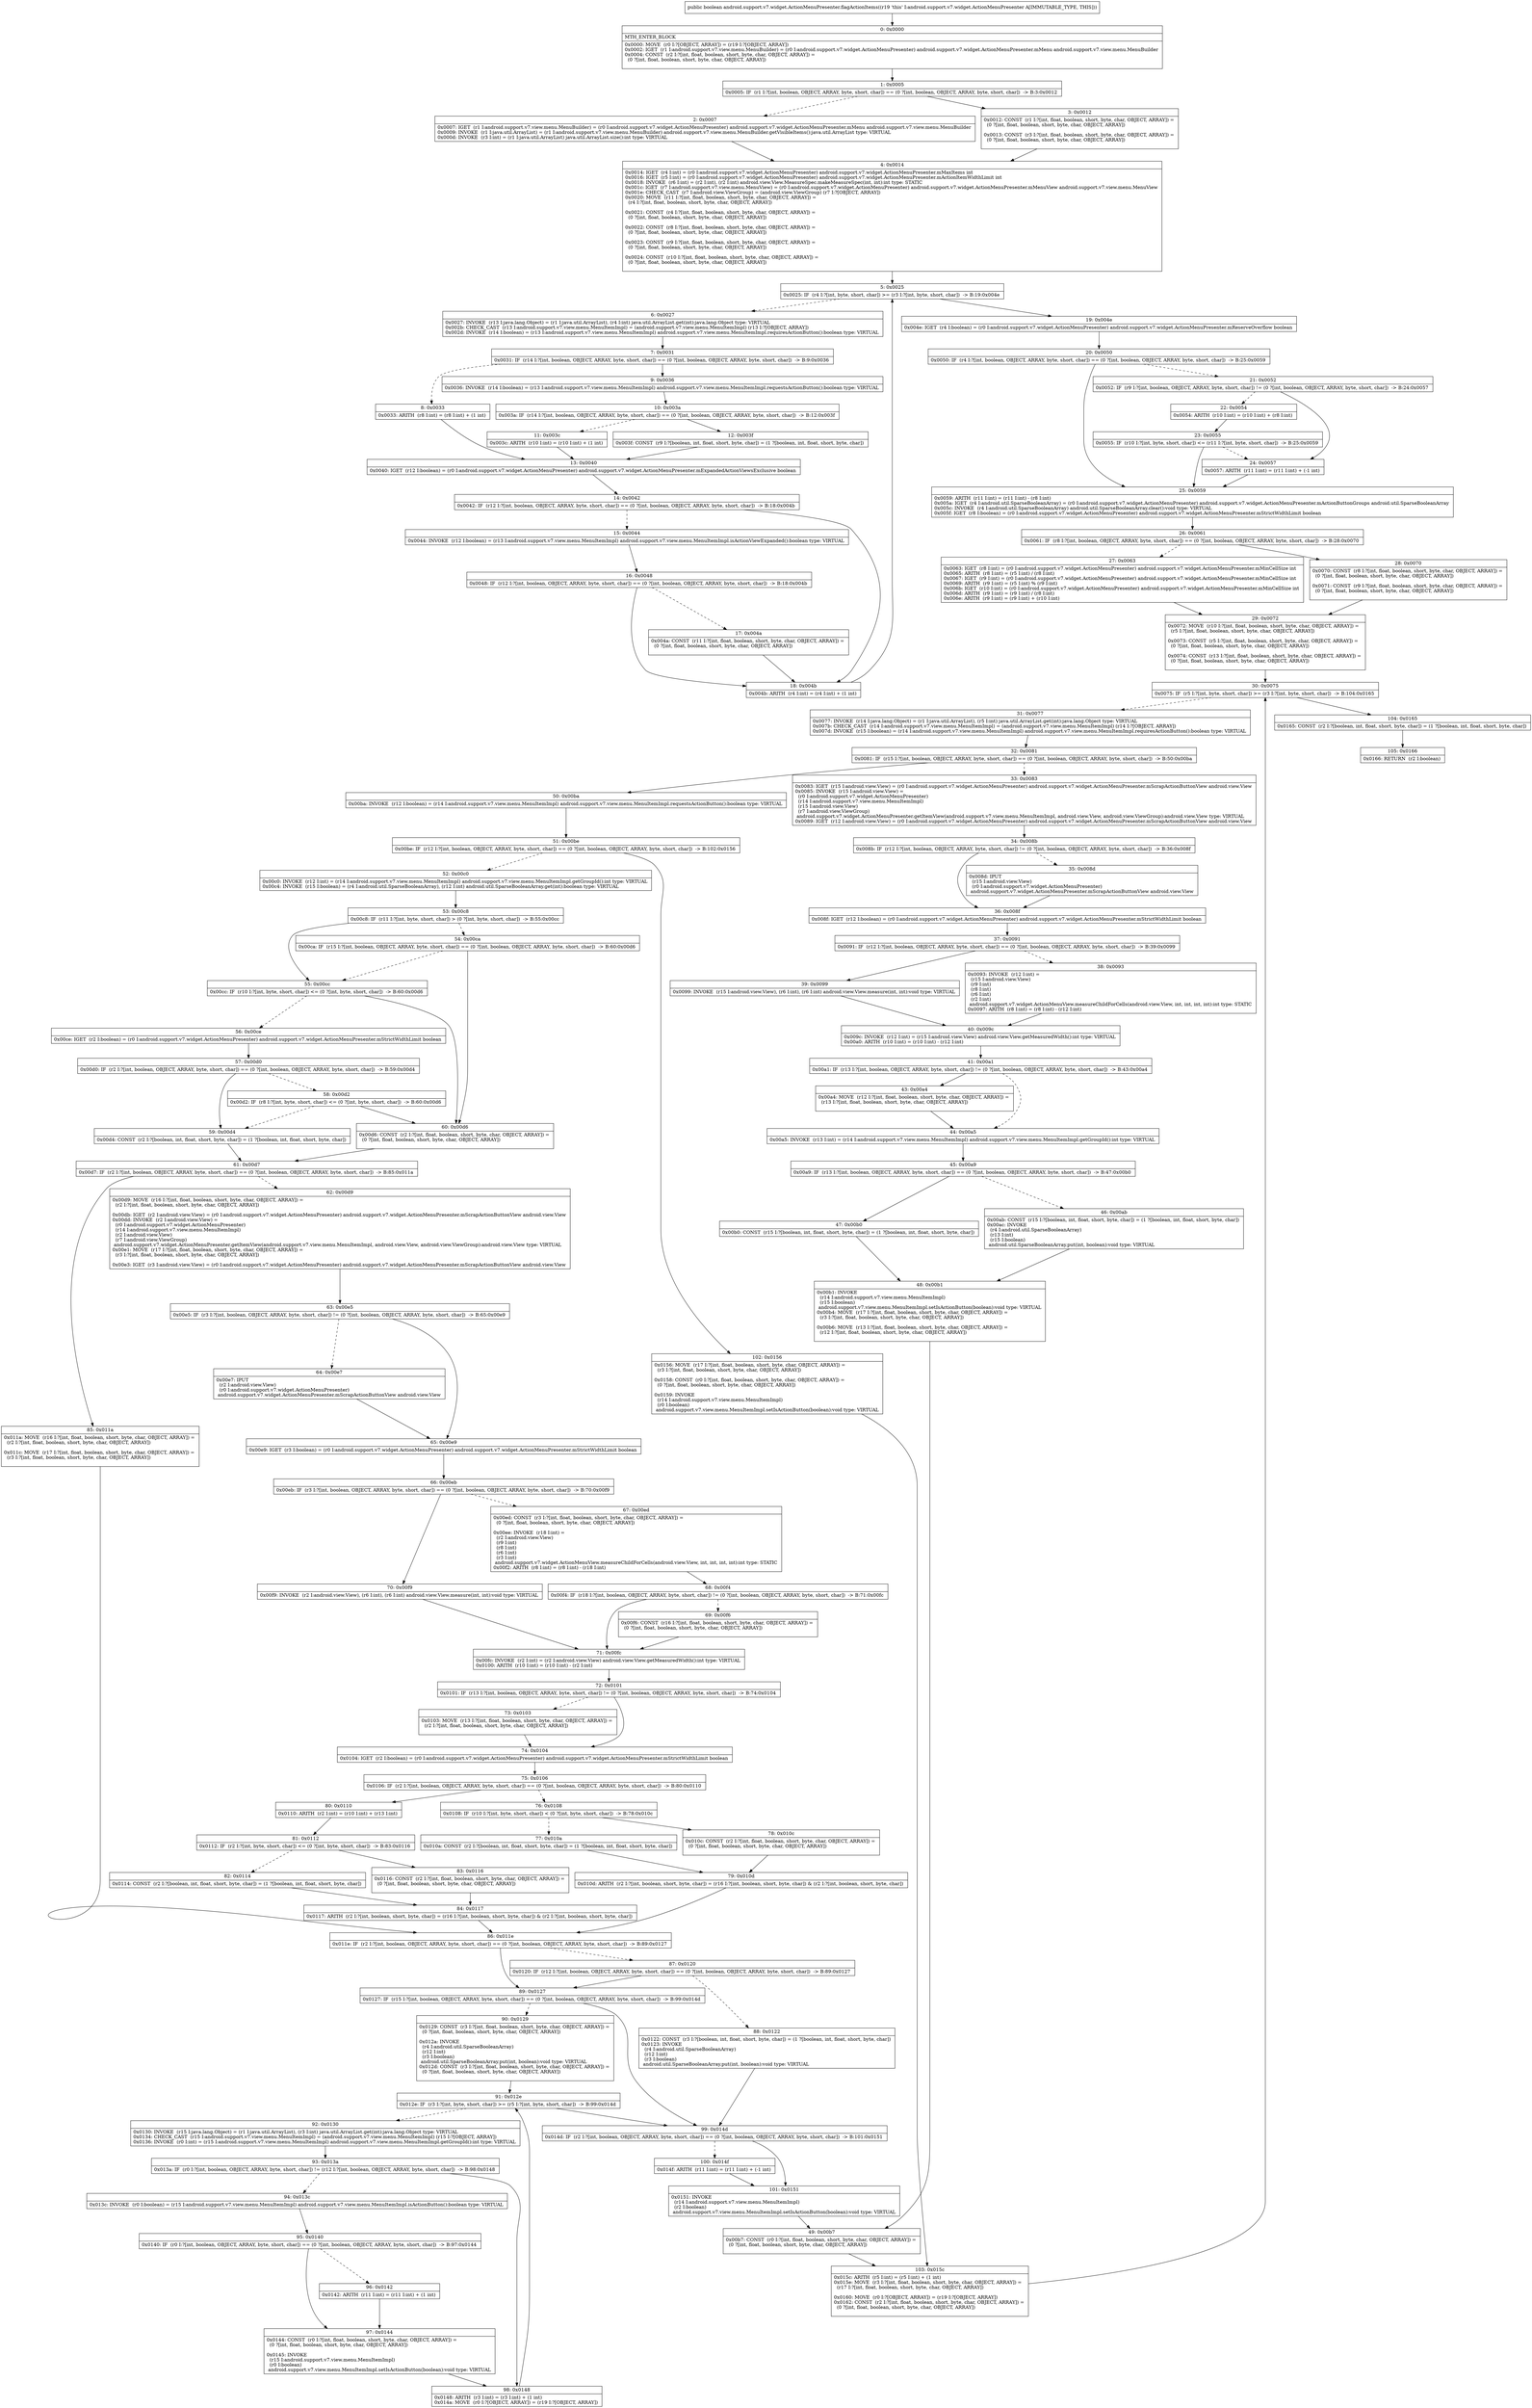 digraph "CFG forandroid.support.v7.widget.ActionMenuPresenter.flagActionItems()Z" {
Node_0 [shape=record,label="{0\:\ 0x0000|MTH_ENTER_BLOCK\l|0x0000: MOVE  (r0 I:?[OBJECT, ARRAY]) = (r19 I:?[OBJECT, ARRAY]) \l0x0002: IGET  (r1 I:android.support.v7.view.menu.MenuBuilder) = (r0 I:android.support.v7.widget.ActionMenuPresenter) android.support.v7.widget.ActionMenuPresenter.mMenu android.support.v7.view.menu.MenuBuilder \l0x0004: CONST  (r2 I:?[int, float, boolean, short, byte, char, OBJECT, ARRAY]) = \l  (0 ?[int, float, boolean, short, byte, char, OBJECT, ARRAY])\l \l}"];
Node_1 [shape=record,label="{1\:\ 0x0005|0x0005: IF  (r1 I:?[int, boolean, OBJECT, ARRAY, byte, short, char]) == (0 ?[int, boolean, OBJECT, ARRAY, byte, short, char])  \-\> B:3:0x0012 \l}"];
Node_2 [shape=record,label="{2\:\ 0x0007|0x0007: IGET  (r1 I:android.support.v7.view.menu.MenuBuilder) = (r0 I:android.support.v7.widget.ActionMenuPresenter) android.support.v7.widget.ActionMenuPresenter.mMenu android.support.v7.view.menu.MenuBuilder \l0x0009: INVOKE  (r1 I:java.util.ArrayList) = (r1 I:android.support.v7.view.menu.MenuBuilder) android.support.v7.view.menu.MenuBuilder.getVisibleItems():java.util.ArrayList type: VIRTUAL \l0x000d: INVOKE  (r3 I:int) = (r1 I:java.util.ArrayList) java.util.ArrayList.size():int type: VIRTUAL \l}"];
Node_3 [shape=record,label="{3\:\ 0x0012|0x0012: CONST  (r1 I:?[int, float, boolean, short, byte, char, OBJECT, ARRAY]) = \l  (0 ?[int, float, boolean, short, byte, char, OBJECT, ARRAY])\l \l0x0013: CONST  (r3 I:?[int, float, boolean, short, byte, char, OBJECT, ARRAY]) = \l  (0 ?[int, float, boolean, short, byte, char, OBJECT, ARRAY])\l \l}"];
Node_4 [shape=record,label="{4\:\ 0x0014|0x0014: IGET  (r4 I:int) = (r0 I:android.support.v7.widget.ActionMenuPresenter) android.support.v7.widget.ActionMenuPresenter.mMaxItems int \l0x0016: IGET  (r5 I:int) = (r0 I:android.support.v7.widget.ActionMenuPresenter) android.support.v7.widget.ActionMenuPresenter.mActionItemWidthLimit int \l0x0018: INVOKE  (r6 I:int) = (r2 I:int), (r2 I:int) android.view.View.MeasureSpec.makeMeasureSpec(int, int):int type: STATIC \l0x001c: IGET  (r7 I:android.support.v7.view.menu.MenuView) = (r0 I:android.support.v7.widget.ActionMenuPresenter) android.support.v7.widget.ActionMenuPresenter.mMenuView android.support.v7.view.menu.MenuView \l0x001e: CHECK_CAST  (r7 I:android.view.ViewGroup) = (android.view.ViewGroup) (r7 I:?[OBJECT, ARRAY]) \l0x0020: MOVE  (r11 I:?[int, float, boolean, short, byte, char, OBJECT, ARRAY]) = \l  (r4 I:?[int, float, boolean, short, byte, char, OBJECT, ARRAY])\l \l0x0021: CONST  (r4 I:?[int, float, boolean, short, byte, char, OBJECT, ARRAY]) = \l  (0 ?[int, float, boolean, short, byte, char, OBJECT, ARRAY])\l \l0x0022: CONST  (r8 I:?[int, float, boolean, short, byte, char, OBJECT, ARRAY]) = \l  (0 ?[int, float, boolean, short, byte, char, OBJECT, ARRAY])\l \l0x0023: CONST  (r9 I:?[int, float, boolean, short, byte, char, OBJECT, ARRAY]) = \l  (0 ?[int, float, boolean, short, byte, char, OBJECT, ARRAY])\l \l0x0024: CONST  (r10 I:?[int, float, boolean, short, byte, char, OBJECT, ARRAY]) = \l  (0 ?[int, float, boolean, short, byte, char, OBJECT, ARRAY])\l \l}"];
Node_5 [shape=record,label="{5\:\ 0x0025|0x0025: IF  (r4 I:?[int, byte, short, char]) \>= (r3 I:?[int, byte, short, char])  \-\> B:19:0x004e \l}"];
Node_6 [shape=record,label="{6\:\ 0x0027|0x0027: INVOKE  (r13 I:java.lang.Object) = (r1 I:java.util.ArrayList), (r4 I:int) java.util.ArrayList.get(int):java.lang.Object type: VIRTUAL \l0x002b: CHECK_CAST  (r13 I:android.support.v7.view.menu.MenuItemImpl) = (android.support.v7.view.menu.MenuItemImpl) (r13 I:?[OBJECT, ARRAY]) \l0x002d: INVOKE  (r14 I:boolean) = (r13 I:android.support.v7.view.menu.MenuItemImpl) android.support.v7.view.menu.MenuItemImpl.requiresActionButton():boolean type: VIRTUAL \l}"];
Node_7 [shape=record,label="{7\:\ 0x0031|0x0031: IF  (r14 I:?[int, boolean, OBJECT, ARRAY, byte, short, char]) == (0 ?[int, boolean, OBJECT, ARRAY, byte, short, char])  \-\> B:9:0x0036 \l}"];
Node_8 [shape=record,label="{8\:\ 0x0033|0x0033: ARITH  (r8 I:int) = (r8 I:int) + (1 int) \l}"];
Node_9 [shape=record,label="{9\:\ 0x0036|0x0036: INVOKE  (r14 I:boolean) = (r13 I:android.support.v7.view.menu.MenuItemImpl) android.support.v7.view.menu.MenuItemImpl.requestsActionButton():boolean type: VIRTUAL \l}"];
Node_10 [shape=record,label="{10\:\ 0x003a|0x003a: IF  (r14 I:?[int, boolean, OBJECT, ARRAY, byte, short, char]) == (0 ?[int, boolean, OBJECT, ARRAY, byte, short, char])  \-\> B:12:0x003f \l}"];
Node_11 [shape=record,label="{11\:\ 0x003c|0x003c: ARITH  (r10 I:int) = (r10 I:int) + (1 int) \l}"];
Node_12 [shape=record,label="{12\:\ 0x003f|0x003f: CONST  (r9 I:?[boolean, int, float, short, byte, char]) = (1 ?[boolean, int, float, short, byte, char]) \l}"];
Node_13 [shape=record,label="{13\:\ 0x0040|0x0040: IGET  (r12 I:boolean) = (r0 I:android.support.v7.widget.ActionMenuPresenter) android.support.v7.widget.ActionMenuPresenter.mExpandedActionViewsExclusive boolean \l}"];
Node_14 [shape=record,label="{14\:\ 0x0042|0x0042: IF  (r12 I:?[int, boolean, OBJECT, ARRAY, byte, short, char]) == (0 ?[int, boolean, OBJECT, ARRAY, byte, short, char])  \-\> B:18:0x004b \l}"];
Node_15 [shape=record,label="{15\:\ 0x0044|0x0044: INVOKE  (r12 I:boolean) = (r13 I:android.support.v7.view.menu.MenuItemImpl) android.support.v7.view.menu.MenuItemImpl.isActionViewExpanded():boolean type: VIRTUAL \l}"];
Node_16 [shape=record,label="{16\:\ 0x0048|0x0048: IF  (r12 I:?[int, boolean, OBJECT, ARRAY, byte, short, char]) == (0 ?[int, boolean, OBJECT, ARRAY, byte, short, char])  \-\> B:18:0x004b \l}"];
Node_17 [shape=record,label="{17\:\ 0x004a|0x004a: CONST  (r11 I:?[int, float, boolean, short, byte, char, OBJECT, ARRAY]) = \l  (0 ?[int, float, boolean, short, byte, char, OBJECT, ARRAY])\l \l}"];
Node_18 [shape=record,label="{18\:\ 0x004b|0x004b: ARITH  (r4 I:int) = (r4 I:int) + (1 int) \l}"];
Node_19 [shape=record,label="{19\:\ 0x004e|0x004e: IGET  (r4 I:boolean) = (r0 I:android.support.v7.widget.ActionMenuPresenter) android.support.v7.widget.ActionMenuPresenter.mReserveOverflow boolean \l}"];
Node_20 [shape=record,label="{20\:\ 0x0050|0x0050: IF  (r4 I:?[int, boolean, OBJECT, ARRAY, byte, short, char]) == (0 ?[int, boolean, OBJECT, ARRAY, byte, short, char])  \-\> B:25:0x0059 \l}"];
Node_21 [shape=record,label="{21\:\ 0x0052|0x0052: IF  (r9 I:?[int, boolean, OBJECT, ARRAY, byte, short, char]) != (0 ?[int, boolean, OBJECT, ARRAY, byte, short, char])  \-\> B:24:0x0057 \l}"];
Node_22 [shape=record,label="{22\:\ 0x0054|0x0054: ARITH  (r10 I:int) = (r10 I:int) + (r8 I:int) \l}"];
Node_23 [shape=record,label="{23\:\ 0x0055|0x0055: IF  (r10 I:?[int, byte, short, char]) \<= (r11 I:?[int, byte, short, char])  \-\> B:25:0x0059 \l}"];
Node_24 [shape=record,label="{24\:\ 0x0057|0x0057: ARITH  (r11 I:int) = (r11 I:int) + (\-1 int) \l}"];
Node_25 [shape=record,label="{25\:\ 0x0059|0x0059: ARITH  (r11 I:int) = (r11 I:int) \- (r8 I:int) \l0x005a: IGET  (r4 I:android.util.SparseBooleanArray) = (r0 I:android.support.v7.widget.ActionMenuPresenter) android.support.v7.widget.ActionMenuPresenter.mActionButtonGroups android.util.SparseBooleanArray \l0x005c: INVOKE  (r4 I:android.util.SparseBooleanArray) android.util.SparseBooleanArray.clear():void type: VIRTUAL \l0x005f: IGET  (r8 I:boolean) = (r0 I:android.support.v7.widget.ActionMenuPresenter) android.support.v7.widget.ActionMenuPresenter.mStrictWidthLimit boolean \l}"];
Node_26 [shape=record,label="{26\:\ 0x0061|0x0061: IF  (r8 I:?[int, boolean, OBJECT, ARRAY, byte, short, char]) == (0 ?[int, boolean, OBJECT, ARRAY, byte, short, char])  \-\> B:28:0x0070 \l}"];
Node_27 [shape=record,label="{27\:\ 0x0063|0x0063: IGET  (r8 I:int) = (r0 I:android.support.v7.widget.ActionMenuPresenter) android.support.v7.widget.ActionMenuPresenter.mMinCellSize int \l0x0065: ARITH  (r8 I:int) = (r5 I:int) \/ (r8 I:int) \l0x0067: IGET  (r9 I:int) = (r0 I:android.support.v7.widget.ActionMenuPresenter) android.support.v7.widget.ActionMenuPresenter.mMinCellSize int \l0x0069: ARITH  (r9 I:int) = (r5 I:int) % (r9 I:int) \l0x006b: IGET  (r10 I:int) = (r0 I:android.support.v7.widget.ActionMenuPresenter) android.support.v7.widget.ActionMenuPresenter.mMinCellSize int \l0x006d: ARITH  (r9 I:int) = (r9 I:int) \/ (r8 I:int) \l0x006e: ARITH  (r9 I:int) = (r9 I:int) + (r10 I:int) \l}"];
Node_28 [shape=record,label="{28\:\ 0x0070|0x0070: CONST  (r8 I:?[int, float, boolean, short, byte, char, OBJECT, ARRAY]) = \l  (0 ?[int, float, boolean, short, byte, char, OBJECT, ARRAY])\l \l0x0071: CONST  (r9 I:?[int, float, boolean, short, byte, char, OBJECT, ARRAY]) = \l  (0 ?[int, float, boolean, short, byte, char, OBJECT, ARRAY])\l \l}"];
Node_29 [shape=record,label="{29\:\ 0x0072|0x0072: MOVE  (r10 I:?[int, float, boolean, short, byte, char, OBJECT, ARRAY]) = \l  (r5 I:?[int, float, boolean, short, byte, char, OBJECT, ARRAY])\l \l0x0073: CONST  (r5 I:?[int, float, boolean, short, byte, char, OBJECT, ARRAY]) = \l  (0 ?[int, float, boolean, short, byte, char, OBJECT, ARRAY])\l \l0x0074: CONST  (r13 I:?[int, float, boolean, short, byte, char, OBJECT, ARRAY]) = \l  (0 ?[int, float, boolean, short, byte, char, OBJECT, ARRAY])\l \l}"];
Node_30 [shape=record,label="{30\:\ 0x0075|0x0075: IF  (r5 I:?[int, byte, short, char]) \>= (r3 I:?[int, byte, short, char])  \-\> B:104:0x0165 \l}"];
Node_31 [shape=record,label="{31\:\ 0x0077|0x0077: INVOKE  (r14 I:java.lang.Object) = (r1 I:java.util.ArrayList), (r5 I:int) java.util.ArrayList.get(int):java.lang.Object type: VIRTUAL \l0x007b: CHECK_CAST  (r14 I:android.support.v7.view.menu.MenuItemImpl) = (android.support.v7.view.menu.MenuItemImpl) (r14 I:?[OBJECT, ARRAY]) \l0x007d: INVOKE  (r15 I:boolean) = (r14 I:android.support.v7.view.menu.MenuItemImpl) android.support.v7.view.menu.MenuItemImpl.requiresActionButton():boolean type: VIRTUAL \l}"];
Node_32 [shape=record,label="{32\:\ 0x0081|0x0081: IF  (r15 I:?[int, boolean, OBJECT, ARRAY, byte, short, char]) == (0 ?[int, boolean, OBJECT, ARRAY, byte, short, char])  \-\> B:50:0x00ba \l}"];
Node_33 [shape=record,label="{33\:\ 0x0083|0x0083: IGET  (r15 I:android.view.View) = (r0 I:android.support.v7.widget.ActionMenuPresenter) android.support.v7.widget.ActionMenuPresenter.mScrapActionButtonView android.view.View \l0x0085: INVOKE  (r15 I:android.view.View) = \l  (r0 I:android.support.v7.widget.ActionMenuPresenter)\l  (r14 I:android.support.v7.view.menu.MenuItemImpl)\l  (r15 I:android.view.View)\l  (r7 I:android.view.ViewGroup)\l android.support.v7.widget.ActionMenuPresenter.getItemView(android.support.v7.view.menu.MenuItemImpl, android.view.View, android.view.ViewGroup):android.view.View type: VIRTUAL \l0x0089: IGET  (r12 I:android.view.View) = (r0 I:android.support.v7.widget.ActionMenuPresenter) android.support.v7.widget.ActionMenuPresenter.mScrapActionButtonView android.view.View \l}"];
Node_34 [shape=record,label="{34\:\ 0x008b|0x008b: IF  (r12 I:?[int, boolean, OBJECT, ARRAY, byte, short, char]) != (0 ?[int, boolean, OBJECT, ARRAY, byte, short, char])  \-\> B:36:0x008f \l}"];
Node_35 [shape=record,label="{35\:\ 0x008d|0x008d: IPUT  \l  (r15 I:android.view.View)\l  (r0 I:android.support.v7.widget.ActionMenuPresenter)\l android.support.v7.widget.ActionMenuPresenter.mScrapActionButtonView android.view.View \l}"];
Node_36 [shape=record,label="{36\:\ 0x008f|0x008f: IGET  (r12 I:boolean) = (r0 I:android.support.v7.widget.ActionMenuPresenter) android.support.v7.widget.ActionMenuPresenter.mStrictWidthLimit boolean \l}"];
Node_37 [shape=record,label="{37\:\ 0x0091|0x0091: IF  (r12 I:?[int, boolean, OBJECT, ARRAY, byte, short, char]) == (0 ?[int, boolean, OBJECT, ARRAY, byte, short, char])  \-\> B:39:0x0099 \l}"];
Node_38 [shape=record,label="{38\:\ 0x0093|0x0093: INVOKE  (r12 I:int) = \l  (r15 I:android.view.View)\l  (r9 I:int)\l  (r8 I:int)\l  (r6 I:int)\l  (r2 I:int)\l android.support.v7.widget.ActionMenuView.measureChildForCells(android.view.View, int, int, int, int):int type: STATIC \l0x0097: ARITH  (r8 I:int) = (r8 I:int) \- (r12 I:int) \l}"];
Node_39 [shape=record,label="{39\:\ 0x0099|0x0099: INVOKE  (r15 I:android.view.View), (r6 I:int), (r6 I:int) android.view.View.measure(int, int):void type: VIRTUAL \l}"];
Node_40 [shape=record,label="{40\:\ 0x009c|0x009c: INVOKE  (r12 I:int) = (r15 I:android.view.View) android.view.View.getMeasuredWidth():int type: VIRTUAL \l0x00a0: ARITH  (r10 I:int) = (r10 I:int) \- (r12 I:int) \l}"];
Node_41 [shape=record,label="{41\:\ 0x00a1|0x00a1: IF  (r13 I:?[int, boolean, OBJECT, ARRAY, byte, short, char]) != (0 ?[int, boolean, OBJECT, ARRAY, byte, short, char])  \-\> B:43:0x00a4 \l}"];
Node_43 [shape=record,label="{43\:\ 0x00a4|0x00a4: MOVE  (r12 I:?[int, float, boolean, short, byte, char, OBJECT, ARRAY]) = \l  (r13 I:?[int, float, boolean, short, byte, char, OBJECT, ARRAY])\l \l}"];
Node_44 [shape=record,label="{44\:\ 0x00a5|0x00a5: INVOKE  (r13 I:int) = (r14 I:android.support.v7.view.menu.MenuItemImpl) android.support.v7.view.menu.MenuItemImpl.getGroupId():int type: VIRTUAL \l}"];
Node_45 [shape=record,label="{45\:\ 0x00a9|0x00a9: IF  (r13 I:?[int, boolean, OBJECT, ARRAY, byte, short, char]) == (0 ?[int, boolean, OBJECT, ARRAY, byte, short, char])  \-\> B:47:0x00b0 \l}"];
Node_46 [shape=record,label="{46\:\ 0x00ab|0x00ab: CONST  (r15 I:?[boolean, int, float, short, byte, char]) = (1 ?[boolean, int, float, short, byte, char]) \l0x00ac: INVOKE  \l  (r4 I:android.util.SparseBooleanArray)\l  (r13 I:int)\l  (r15 I:boolean)\l android.util.SparseBooleanArray.put(int, boolean):void type: VIRTUAL \l}"];
Node_47 [shape=record,label="{47\:\ 0x00b0|0x00b0: CONST  (r15 I:?[boolean, int, float, short, byte, char]) = (1 ?[boolean, int, float, short, byte, char]) \l}"];
Node_48 [shape=record,label="{48\:\ 0x00b1|0x00b1: INVOKE  \l  (r14 I:android.support.v7.view.menu.MenuItemImpl)\l  (r15 I:boolean)\l android.support.v7.view.menu.MenuItemImpl.setIsActionButton(boolean):void type: VIRTUAL \l0x00b4: MOVE  (r17 I:?[int, float, boolean, short, byte, char, OBJECT, ARRAY]) = \l  (r3 I:?[int, float, boolean, short, byte, char, OBJECT, ARRAY])\l \l0x00b6: MOVE  (r13 I:?[int, float, boolean, short, byte, char, OBJECT, ARRAY]) = \l  (r12 I:?[int, float, boolean, short, byte, char, OBJECT, ARRAY])\l \l}"];
Node_49 [shape=record,label="{49\:\ 0x00b7|0x00b7: CONST  (r0 I:?[int, float, boolean, short, byte, char, OBJECT, ARRAY]) = \l  (0 ?[int, float, boolean, short, byte, char, OBJECT, ARRAY])\l \l}"];
Node_50 [shape=record,label="{50\:\ 0x00ba|0x00ba: INVOKE  (r12 I:boolean) = (r14 I:android.support.v7.view.menu.MenuItemImpl) android.support.v7.view.menu.MenuItemImpl.requestsActionButton():boolean type: VIRTUAL \l}"];
Node_51 [shape=record,label="{51\:\ 0x00be|0x00be: IF  (r12 I:?[int, boolean, OBJECT, ARRAY, byte, short, char]) == (0 ?[int, boolean, OBJECT, ARRAY, byte, short, char])  \-\> B:102:0x0156 \l}"];
Node_52 [shape=record,label="{52\:\ 0x00c0|0x00c0: INVOKE  (r12 I:int) = (r14 I:android.support.v7.view.menu.MenuItemImpl) android.support.v7.view.menu.MenuItemImpl.getGroupId():int type: VIRTUAL \l0x00c4: INVOKE  (r15 I:boolean) = (r4 I:android.util.SparseBooleanArray), (r12 I:int) android.util.SparseBooleanArray.get(int):boolean type: VIRTUAL \l}"];
Node_53 [shape=record,label="{53\:\ 0x00c8|0x00c8: IF  (r11 I:?[int, byte, short, char]) \> (0 ?[int, byte, short, char])  \-\> B:55:0x00cc \l}"];
Node_54 [shape=record,label="{54\:\ 0x00ca|0x00ca: IF  (r15 I:?[int, boolean, OBJECT, ARRAY, byte, short, char]) == (0 ?[int, boolean, OBJECT, ARRAY, byte, short, char])  \-\> B:60:0x00d6 \l}"];
Node_55 [shape=record,label="{55\:\ 0x00cc|0x00cc: IF  (r10 I:?[int, byte, short, char]) \<= (0 ?[int, byte, short, char])  \-\> B:60:0x00d6 \l}"];
Node_56 [shape=record,label="{56\:\ 0x00ce|0x00ce: IGET  (r2 I:boolean) = (r0 I:android.support.v7.widget.ActionMenuPresenter) android.support.v7.widget.ActionMenuPresenter.mStrictWidthLimit boolean \l}"];
Node_57 [shape=record,label="{57\:\ 0x00d0|0x00d0: IF  (r2 I:?[int, boolean, OBJECT, ARRAY, byte, short, char]) == (0 ?[int, boolean, OBJECT, ARRAY, byte, short, char])  \-\> B:59:0x00d4 \l}"];
Node_58 [shape=record,label="{58\:\ 0x00d2|0x00d2: IF  (r8 I:?[int, byte, short, char]) \<= (0 ?[int, byte, short, char])  \-\> B:60:0x00d6 \l}"];
Node_59 [shape=record,label="{59\:\ 0x00d4|0x00d4: CONST  (r2 I:?[boolean, int, float, short, byte, char]) = (1 ?[boolean, int, float, short, byte, char]) \l}"];
Node_60 [shape=record,label="{60\:\ 0x00d6|0x00d6: CONST  (r2 I:?[int, float, boolean, short, byte, char, OBJECT, ARRAY]) = \l  (0 ?[int, float, boolean, short, byte, char, OBJECT, ARRAY])\l \l}"];
Node_61 [shape=record,label="{61\:\ 0x00d7|0x00d7: IF  (r2 I:?[int, boolean, OBJECT, ARRAY, byte, short, char]) == (0 ?[int, boolean, OBJECT, ARRAY, byte, short, char])  \-\> B:85:0x011a \l}"];
Node_62 [shape=record,label="{62\:\ 0x00d9|0x00d9: MOVE  (r16 I:?[int, float, boolean, short, byte, char, OBJECT, ARRAY]) = \l  (r2 I:?[int, float, boolean, short, byte, char, OBJECT, ARRAY])\l \l0x00db: IGET  (r2 I:android.view.View) = (r0 I:android.support.v7.widget.ActionMenuPresenter) android.support.v7.widget.ActionMenuPresenter.mScrapActionButtonView android.view.View \l0x00dd: INVOKE  (r2 I:android.view.View) = \l  (r0 I:android.support.v7.widget.ActionMenuPresenter)\l  (r14 I:android.support.v7.view.menu.MenuItemImpl)\l  (r2 I:android.view.View)\l  (r7 I:android.view.ViewGroup)\l android.support.v7.widget.ActionMenuPresenter.getItemView(android.support.v7.view.menu.MenuItemImpl, android.view.View, android.view.ViewGroup):android.view.View type: VIRTUAL \l0x00e1: MOVE  (r17 I:?[int, float, boolean, short, byte, char, OBJECT, ARRAY]) = \l  (r3 I:?[int, float, boolean, short, byte, char, OBJECT, ARRAY])\l \l0x00e3: IGET  (r3 I:android.view.View) = (r0 I:android.support.v7.widget.ActionMenuPresenter) android.support.v7.widget.ActionMenuPresenter.mScrapActionButtonView android.view.View \l}"];
Node_63 [shape=record,label="{63\:\ 0x00e5|0x00e5: IF  (r3 I:?[int, boolean, OBJECT, ARRAY, byte, short, char]) != (0 ?[int, boolean, OBJECT, ARRAY, byte, short, char])  \-\> B:65:0x00e9 \l}"];
Node_64 [shape=record,label="{64\:\ 0x00e7|0x00e7: IPUT  \l  (r2 I:android.view.View)\l  (r0 I:android.support.v7.widget.ActionMenuPresenter)\l android.support.v7.widget.ActionMenuPresenter.mScrapActionButtonView android.view.View \l}"];
Node_65 [shape=record,label="{65\:\ 0x00e9|0x00e9: IGET  (r3 I:boolean) = (r0 I:android.support.v7.widget.ActionMenuPresenter) android.support.v7.widget.ActionMenuPresenter.mStrictWidthLimit boolean \l}"];
Node_66 [shape=record,label="{66\:\ 0x00eb|0x00eb: IF  (r3 I:?[int, boolean, OBJECT, ARRAY, byte, short, char]) == (0 ?[int, boolean, OBJECT, ARRAY, byte, short, char])  \-\> B:70:0x00f9 \l}"];
Node_67 [shape=record,label="{67\:\ 0x00ed|0x00ed: CONST  (r3 I:?[int, float, boolean, short, byte, char, OBJECT, ARRAY]) = \l  (0 ?[int, float, boolean, short, byte, char, OBJECT, ARRAY])\l \l0x00ee: INVOKE  (r18 I:int) = \l  (r2 I:android.view.View)\l  (r9 I:int)\l  (r8 I:int)\l  (r6 I:int)\l  (r3 I:int)\l android.support.v7.widget.ActionMenuView.measureChildForCells(android.view.View, int, int, int, int):int type: STATIC \l0x00f2: ARITH  (r8 I:int) = (r8 I:int) \- (r18 I:int) \l}"];
Node_68 [shape=record,label="{68\:\ 0x00f4|0x00f4: IF  (r18 I:?[int, boolean, OBJECT, ARRAY, byte, short, char]) != (0 ?[int, boolean, OBJECT, ARRAY, byte, short, char])  \-\> B:71:0x00fc \l}"];
Node_69 [shape=record,label="{69\:\ 0x00f6|0x00f6: CONST  (r16 I:?[int, float, boolean, short, byte, char, OBJECT, ARRAY]) = \l  (0 ?[int, float, boolean, short, byte, char, OBJECT, ARRAY])\l \l}"];
Node_70 [shape=record,label="{70\:\ 0x00f9|0x00f9: INVOKE  (r2 I:android.view.View), (r6 I:int), (r6 I:int) android.view.View.measure(int, int):void type: VIRTUAL \l}"];
Node_71 [shape=record,label="{71\:\ 0x00fc|0x00fc: INVOKE  (r2 I:int) = (r2 I:android.view.View) android.view.View.getMeasuredWidth():int type: VIRTUAL \l0x0100: ARITH  (r10 I:int) = (r10 I:int) \- (r2 I:int) \l}"];
Node_72 [shape=record,label="{72\:\ 0x0101|0x0101: IF  (r13 I:?[int, boolean, OBJECT, ARRAY, byte, short, char]) != (0 ?[int, boolean, OBJECT, ARRAY, byte, short, char])  \-\> B:74:0x0104 \l}"];
Node_73 [shape=record,label="{73\:\ 0x0103|0x0103: MOVE  (r13 I:?[int, float, boolean, short, byte, char, OBJECT, ARRAY]) = \l  (r2 I:?[int, float, boolean, short, byte, char, OBJECT, ARRAY])\l \l}"];
Node_74 [shape=record,label="{74\:\ 0x0104|0x0104: IGET  (r2 I:boolean) = (r0 I:android.support.v7.widget.ActionMenuPresenter) android.support.v7.widget.ActionMenuPresenter.mStrictWidthLimit boolean \l}"];
Node_75 [shape=record,label="{75\:\ 0x0106|0x0106: IF  (r2 I:?[int, boolean, OBJECT, ARRAY, byte, short, char]) == (0 ?[int, boolean, OBJECT, ARRAY, byte, short, char])  \-\> B:80:0x0110 \l}"];
Node_76 [shape=record,label="{76\:\ 0x0108|0x0108: IF  (r10 I:?[int, byte, short, char]) \< (0 ?[int, byte, short, char])  \-\> B:78:0x010c \l}"];
Node_77 [shape=record,label="{77\:\ 0x010a|0x010a: CONST  (r2 I:?[boolean, int, float, short, byte, char]) = (1 ?[boolean, int, float, short, byte, char]) \l}"];
Node_78 [shape=record,label="{78\:\ 0x010c|0x010c: CONST  (r2 I:?[int, float, boolean, short, byte, char, OBJECT, ARRAY]) = \l  (0 ?[int, float, boolean, short, byte, char, OBJECT, ARRAY])\l \l}"];
Node_79 [shape=record,label="{79\:\ 0x010d|0x010d: ARITH  (r2 I:?[int, boolean, short, byte, char]) = (r16 I:?[int, boolean, short, byte, char]) & (r2 I:?[int, boolean, short, byte, char]) \l}"];
Node_80 [shape=record,label="{80\:\ 0x0110|0x0110: ARITH  (r2 I:int) = (r10 I:int) + (r13 I:int) \l}"];
Node_81 [shape=record,label="{81\:\ 0x0112|0x0112: IF  (r2 I:?[int, byte, short, char]) \<= (0 ?[int, byte, short, char])  \-\> B:83:0x0116 \l}"];
Node_82 [shape=record,label="{82\:\ 0x0114|0x0114: CONST  (r2 I:?[boolean, int, float, short, byte, char]) = (1 ?[boolean, int, float, short, byte, char]) \l}"];
Node_83 [shape=record,label="{83\:\ 0x0116|0x0116: CONST  (r2 I:?[int, float, boolean, short, byte, char, OBJECT, ARRAY]) = \l  (0 ?[int, float, boolean, short, byte, char, OBJECT, ARRAY])\l \l}"];
Node_84 [shape=record,label="{84\:\ 0x0117|0x0117: ARITH  (r2 I:?[int, boolean, short, byte, char]) = (r16 I:?[int, boolean, short, byte, char]) & (r2 I:?[int, boolean, short, byte, char]) \l}"];
Node_85 [shape=record,label="{85\:\ 0x011a|0x011a: MOVE  (r16 I:?[int, float, boolean, short, byte, char, OBJECT, ARRAY]) = \l  (r2 I:?[int, float, boolean, short, byte, char, OBJECT, ARRAY])\l \l0x011c: MOVE  (r17 I:?[int, float, boolean, short, byte, char, OBJECT, ARRAY]) = \l  (r3 I:?[int, float, boolean, short, byte, char, OBJECT, ARRAY])\l \l}"];
Node_86 [shape=record,label="{86\:\ 0x011e|0x011e: IF  (r2 I:?[int, boolean, OBJECT, ARRAY, byte, short, char]) == (0 ?[int, boolean, OBJECT, ARRAY, byte, short, char])  \-\> B:89:0x0127 \l}"];
Node_87 [shape=record,label="{87\:\ 0x0120|0x0120: IF  (r12 I:?[int, boolean, OBJECT, ARRAY, byte, short, char]) == (0 ?[int, boolean, OBJECT, ARRAY, byte, short, char])  \-\> B:89:0x0127 \l}"];
Node_88 [shape=record,label="{88\:\ 0x0122|0x0122: CONST  (r3 I:?[boolean, int, float, short, byte, char]) = (1 ?[boolean, int, float, short, byte, char]) \l0x0123: INVOKE  \l  (r4 I:android.util.SparseBooleanArray)\l  (r12 I:int)\l  (r3 I:boolean)\l android.util.SparseBooleanArray.put(int, boolean):void type: VIRTUAL \l}"];
Node_89 [shape=record,label="{89\:\ 0x0127|0x0127: IF  (r15 I:?[int, boolean, OBJECT, ARRAY, byte, short, char]) == (0 ?[int, boolean, OBJECT, ARRAY, byte, short, char])  \-\> B:99:0x014d \l}"];
Node_90 [shape=record,label="{90\:\ 0x0129|0x0129: CONST  (r3 I:?[int, float, boolean, short, byte, char, OBJECT, ARRAY]) = \l  (0 ?[int, float, boolean, short, byte, char, OBJECT, ARRAY])\l \l0x012a: INVOKE  \l  (r4 I:android.util.SparseBooleanArray)\l  (r12 I:int)\l  (r3 I:boolean)\l android.util.SparseBooleanArray.put(int, boolean):void type: VIRTUAL \l0x012d: CONST  (r3 I:?[int, float, boolean, short, byte, char, OBJECT, ARRAY]) = \l  (0 ?[int, float, boolean, short, byte, char, OBJECT, ARRAY])\l \l}"];
Node_91 [shape=record,label="{91\:\ 0x012e|0x012e: IF  (r3 I:?[int, byte, short, char]) \>= (r5 I:?[int, byte, short, char])  \-\> B:99:0x014d \l}"];
Node_92 [shape=record,label="{92\:\ 0x0130|0x0130: INVOKE  (r15 I:java.lang.Object) = (r1 I:java.util.ArrayList), (r3 I:int) java.util.ArrayList.get(int):java.lang.Object type: VIRTUAL \l0x0134: CHECK_CAST  (r15 I:android.support.v7.view.menu.MenuItemImpl) = (android.support.v7.view.menu.MenuItemImpl) (r15 I:?[OBJECT, ARRAY]) \l0x0136: INVOKE  (r0 I:int) = (r15 I:android.support.v7.view.menu.MenuItemImpl) android.support.v7.view.menu.MenuItemImpl.getGroupId():int type: VIRTUAL \l}"];
Node_93 [shape=record,label="{93\:\ 0x013a|0x013a: IF  (r0 I:?[int, boolean, OBJECT, ARRAY, byte, short, char]) != (r12 I:?[int, boolean, OBJECT, ARRAY, byte, short, char])  \-\> B:98:0x0148 \l}"];
Node_94 [shape=record,label="{94\:\ 0x013c|0x013c: INVOKE  (r0 I:boolean) = (r15 I:android.support.v7.view.menu.MenuItemImpl) android.support.v7.view.menu.MenuItemImpl.isActionButton():boolean type: VIRTUAL \l}"];
Node_95 [shape=record,label="{95\:\ 0x0140|0x0140: IF  (r0 I:?[int, boolean, OBJECT, ARRAY, byte, short, char]) == (0 ?[int, boolean, OBJECT, ARRAY, byte, short, char])  \-\> B:97:0x0144 \l}"];
Node_96 [shape=record,label="{96\:\ 0x0142|0x0142: ARITH  (r11 I:int) = (r11 I:int) + (1 int) \l}"];
Node_97 [shape=record,label="{97\:\ 0x0144|0x0144: CONST  (r0 I:?[int, float, boolean, short, byte, char, OBJECT, ARRAY]) = \l  (0 ?[int, float, boolean, short, byte, char, OBJECT, ARRAY])\l \l0x0145: INVOKE  \l  (r15 I:android.support.v7.view.menu.MenuItemImpl)\l  (r0 I:boolean)\l android.support.v7.view.menu.MenuItemImpl.setIsActionButton(boolean):void type: VIRTUAL \l}"];
Node_98 [shape=record,label="{98\:\ 0x0148|0x0148: ARITH  (r3 I:int) = (r3 I:int) + (1 int) \l0x014a: MOVE  (r0 I:?[OBJECT, ARRAY]) = (r19 I:?[OBJECT, ARRAY]) \l}"];
Node_99 [shape=record,label="{99\:\ 0x014d|0x014d: IF  (r2 I:?[int, boolean, OBJECT, ARRAY, byte, short, char]) == (0 ?[int, boolean, OBJECT, ARRAY, byte, short, char])  \-\> B:101:0x0151 \l}"];
Node_100 [shape=record,label="{100\:\ 0x014f|0x014f: ARITH  (r11 I:int) = (r11 I:int) + (\-1 int) \l}"];
Node_101 [shape=record,label="{101\:\ 0x0151|0x0151: INVOKE  \l  (r14 I:android.support.v7.view.menu.MenuItemImpl)\l  (r2 I:boolean)\l android.support.v7.view.menu.MenuItemImpl.setIsActionButton(boolean):void type: VIRTUAL \l}"];
Node_102 [shape=record,label="{102\:\ 0x0156|0x0156: MOVE  (r17 I:?[int, float, boolean, short, byte, char, OBJECT, ARRAY]) = \l  (r3 I:?[int, float, boolean, short, byte, char, OBJECT, ARRAY])\l \l0x0158: CONST  (r0 I:?[int, float, boolean, short, byte, char, OBJECT, ARRAY]) = \l  (0 ?[int, float, boolean, short, byte, char, OBJECT, ARRAY])\l \l0x0159: INVOKE  \l  (r14 I:android.support.v7.view.menu.MenuItemImpl)\l  (r0 I:boolean)\l android.support.v7.view.menu.MenuItemImpl.setIsActionButton(boolean):void type: VIRTUAL \l}"];
Node_103 [shape=record,label="{103\:\ 0x015c|0x015c: ARITH  (r5 I:int) = (r5 I:int) + (1 int) \l0x015e: MOVE  (r3 I:?[int, float, boolean, short, byte, char, OBJECT, ARRAY]) = \l  (r17 I:?[int, float, boolean, short, byte, char, OBJECT, ARRAY])\l \l0x0160: MOVE  (r0 I:?[OBJECT, ARRAY]) = (r19 I:?[OBJECT, ARRAY]) \l0x0162: CONST  (r2 I:?[int, float, boolean, short, byte, char, OBJECT, ARRAY]) = \l  (0 ?[int, float, boolean, short, byte, char, OBJECT, ARRAY])\l \l}"];
Node_104 [shape=record,label="{104\:\ 0x0165|0x0165: CONST  (r2 I:?[boolean, int, float, short, byte, char]) = (1 ?[boolean, int, float, short, byte, char]) \l}"];
Node_105 [shape=record,label="{105\:\ 0x0166|0x0166: RETURN  (r2 I:boolean) \l}"];
MethodNode[shape=record,label="{public boolean android.support.v7.widget.ActionMenuPresenter.flagActionItems((r19 'this' I:android.support.v7.widget.ActionMenuPresenter A[IMMUTABLE_TYPE, THIS])) }"];
MethodNode -> Node_0;
Node_0 -> Node_1;
Node_1 -> Node_2[style=dashed];
Node_1 -> Node_3;
Node_2 -> Node_4;
Node_3 -> Node_4;
Node_4 -> Node_5;
Node_5 -> Node_6[style=dashed];
Node_5 -> Node_19;
Node_6 -> Node_7;
Node_7 -> Node_8[style=dashed];
Node_7 -> Node_9;
Node_8 -> Node_13;
Node_9 -> Node_10;
Node_10 -> Node_11[style=dashed];
Node_10 -> Node_12;
Node_11 -> Node_13;
Node_12 -> Node_13;
Node_13 -> Node_14;
Node_14 -> Node_15[style=dashed];
Node_14 -> Node_18;
Node_15 -> Node_16;
Node_16 -> Node_17[style=dashed];
Node_16 -> Node_18;
Node_17 -> Node_18;
Node_18 -> Node_5;
Node_19 -> Node_20;
Node_20 -> Node_21[style=dashed];
Node_20 -> Node_25;
Node_21 -> Node_22[style=dashed];
Node_21 -> Node_24;
Node_22 -> Node_23;
Node_23 -> Node_24[style=dashed];
Node_23 -> Node_25;
Node_24 -> Node_25;
Node_25 -> Node_26;
Node_26 -> Node_27[style=dashed];
Node_26 -> Node_28;
Node_27 -> Node_29;
Node_28 -> Node_29;
Node_29 -> Node_30;
Node_30 -> Node_31[style=dashed];
Node_30 -> Node_104;
Node_31 -> Node_32;
Node_32 -> Node_33[style=dashed];
Node_32 -> Node_50;
Node_33 -> Node_34;
Node_34 -> Node_35[style=dashed];
Node_34 -> Node_36;
Node_35 -> Node_36;
Node_36 -> Node_37;
Node_37 -> Node_38[style=dashed];
Node_37 -> Node_39;
Node_38 -> Node_40;
Node_39 -> Node_40;
Node_40 -> Node_41;
Node_41 -> Node_43;
Node_41 -> Node_44[style=dashed];
Node_43 -> Node_44;
Node_44 -> Node_45;
Node_45 -> Node_46[style=dashed];
Node_45 -> Node_47;
Node_46 -> Node_48;
Node_47 -> Node_48;
Node_48 -> Node_49;
Node_49 -> Node_103;
Node_50 -> Node_51;
Node_51 -> Node_52[style=dashed];
Node_51 -> Node_102;
Node_52 -> Node_53;
Node_53 -> Node_54[style=dashed];
Node_53 -> Node_55;
Node_54 -> Node_55[style=dashed];
Node_54 -> Node_60;
Node_55 -> Node_56[style=dashed];
Node_55 -> Node_60;
Node_56 -> Node_57;
Node_57 -> Node_58[style=dashed];
Node_57 -> Node_59;
Node_58 -> Node_59[style=dashed];
Node_58 -> Node_60;
Node_59 -> Node_61;
Node_60 -> Node_61;
Node_61 -> Node_62[style=dashed];
Node_61 -> Node_85;
Node_62 -> Node_63;
Node_63 -> Node_64[style=dashed];
Node_63 -> Node_65;
Node_64 -> Node_65;
Node_65 -> Node_66;
Node_66 -> Node_67[style=dashed];
Node_66 -> Node_70;
Node_67 -> Node_68;
Node_68 -> Node_69[style=dashed];
Node_68 -> Node_71;
Node_69 -> Node_71;
Node_70 -> Node_71;
Node_71 -> Node_72;
Node_72 -> Node_73[style=dashed];
Node_72 -> Node_74;
Node_73 -> Node_74;
Node_74 -> Node_75;
Node_75 -> Node_76[style=dashed];
Node_75 -> Node_80;
Node_76 -> Node_77[style=dashed];
Node_76 -> Node_78;
Node_77 -> Node_79;
Node_78 -> Node_79;
Node_79 -> Node_86;
Node_80 -> Node_81;
Node_81 -> Node_82[style=dashed];
Node_81 -> Node_83;
Node_82 -> Node_84;
Node_83 -> Node_84;
Node_84 -> Node_86;
Node_85 -> Node_86;
Node_86 -> Node_87[style=dashed];
Node_86 -> Node_89;
Node_87 -> Node_88[style=dashed];
Node_87 -> Node_89;
Node_88 -> Node_99;
Node_89 -> Node_90[style=dashed];
Node_89 -> Node_99;
Node_90 -> Node_91;
Node_91 -> Node_92[style=dashed];
Node_91 -> Node_99;
Node_92 -> Node_93;
Node_93 -> Node_94[style=dashed];
Node_93 -> Node_98;
Node_94 -> Node_95;
Node_95 -> Node_96[style=dashed];
Node_95 -> Node_97;
Node_96 -> Node_97;
Node_97 -> Node_98;
Node_98 -> Node_91;
Node_99 -> Node_100[style=dashed];
Node_99 -> Node_101;
Node_100 -> Node_101;
Node_101 -> Node_49;
Node_102 -> Node_103;
Node_103 -> Node_30;
Node_104 -> Node_105;
}

